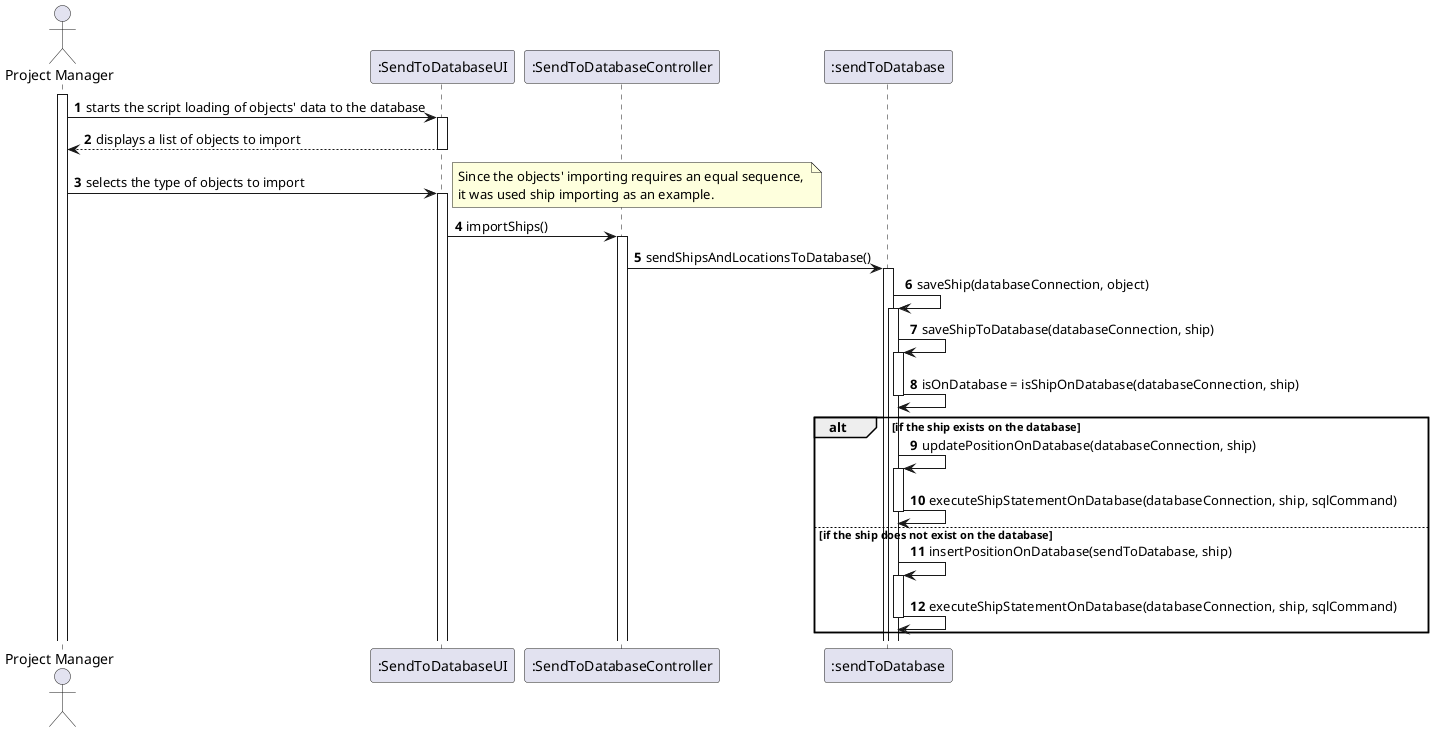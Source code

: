 @startuml
autonumber

actor "Project Manager" as PM
participant ":SendToDatabaseUI" as UI
participant ":SendToDatabaseController" as controller
participant ":sendToDatabase" as sendToDatabase




activate PM
PM -> UI : starts the script loading of objects' data to the database
activate UI
UI --> PM : displays a list of objects to import
deactivate UI
PM -> UI : selects the type of objects to import
note right: Since the objects' importing requires an equal sequence, \nit was used ship importing as an example.


activate UI
UI->controller : importShips()
activate controller

controller -> sendToDatabase: sendShipsAndLocationsToDatabase()
activate sendToDatabase

sendToDatabase -> sendToDatabase: saveShip(databaseConnection, object)
activate sendToDatabase

sendToDatabase -> sendToDatabase: saveShipToDatabase(databaseConnection, ship)
activate sendToDatabase

sendToDatabase -> sendToDatabase: isOnDatabase = isShipOnDatabase(databaseConnection, ship)
deactivate sendToDatabase

alt if the ship exists on the database

sendToDatabase -> sendToDatabase: updatePositionOnDatabase(databaseConnection, ship)
activate sendToDatabase
sendToDatabase -> sendToDatabase: executeShipStatementOnDatabase(databaseConnection, ship, sqlCommand)
deactivate sendToDatabase

else if the ship does not exist on the database

sendToDatabase -> sendToDatabase: insertPositionOnDatabase(sendToDatabase, ship)
activate sendToDatabase
sendToDatabase -> sendToDatabase: executeShipStatementOnDatabase(databaseConnection, ship, sqlCommand)
deactivate sendToDatabase

end

@enduml